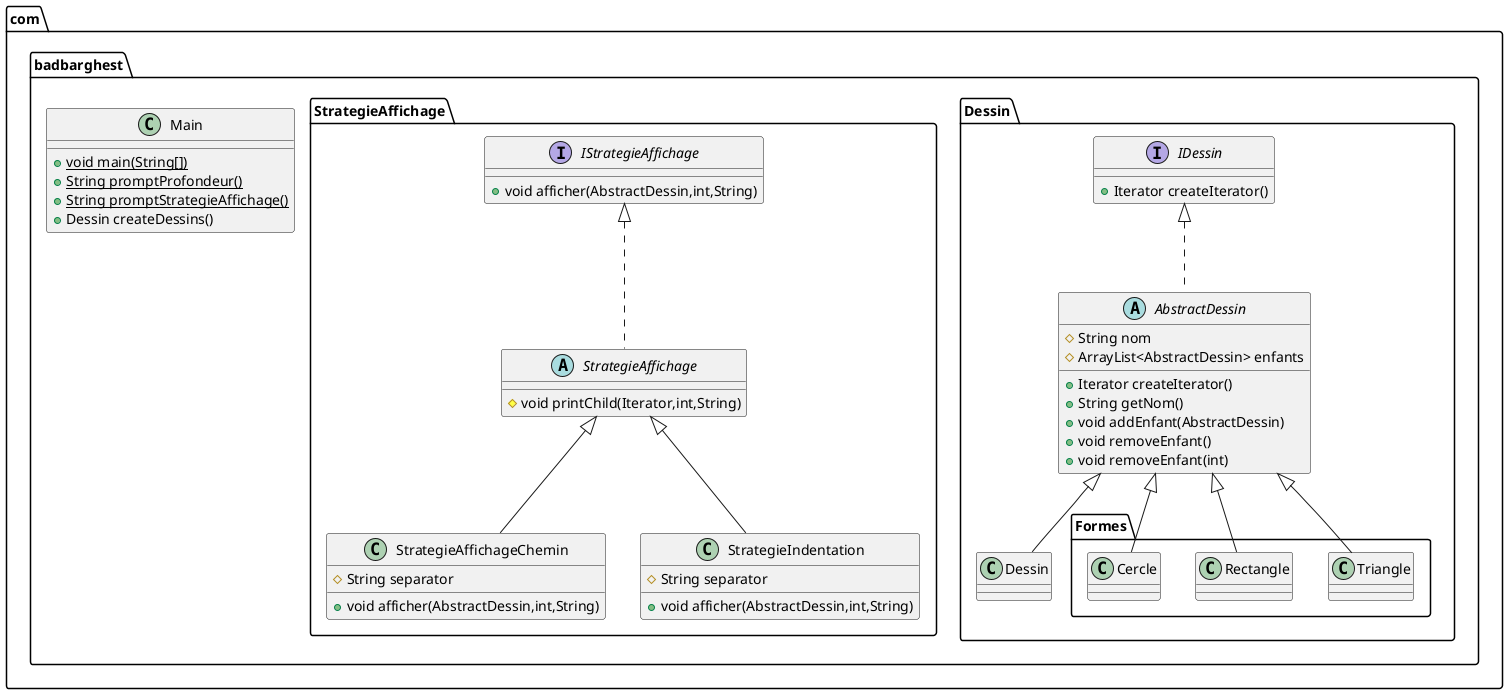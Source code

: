 @startuml
class com.badbarghest.Dessin.Formes.Triangle {
}
abstract class com.badbarghest.Dessin.AbstractDessin {
# String nom
# ArrayList<AbstractDessin> enfants
+ Iterator createIterator()
+ String getNom()
+ void addEnfant(AbstractDessin)
+ void removeEnfant()
+ void removeEnfant(int)
}


abstract class com.badbarghest.StrategieAffichage.StrategieAffichage {
# void printChild(Iterator,int,String)
}

class com.badbarghest.StrategieAffichage.StrategieAffichageChemin {
# String separator
+ void afficher(AbstractDessin,int,String)
}


interface com.badbarghest.StrategieAffichage.IStrategieAffichage {
+ void afficher(AbstractDessin,int,String)
}

interface com.badbarghest.Dessin.IDessin {
+ Iterator createIterator()
}

class com.badbarghest.StrategieAffichage.StrategieIndentation {
# String separator
+ void afficher(AbstractDessin,int,String)
}


class com.badbarghest.Dessin.Formes.Rectangle {
}
class com.badbarghest.Main {
+ {static} void main(String[])
+ {static} String promptProfondeur()
+ {static} String promptStrategieAffichage()
+ Dessin createDessins()
}

class com.badbarghest.Dessin.Formes.Cercle {
}
class com.badbarghest.Dessin.Dessin {
}


com.badbarghest.Dessin.AbstractDessin <|-- com.badbarghest.Dessin.Formes.Triangle
com.badbarghest.Dessin.IDessin <|.. com.badbarghest.Dessin.AbstractDessin
com.badbarghest.StrategieAffichage.IStrategieAffichage <|.. com.badbarghest.StrategieAffichage.StrategieAffichage
com.badbarghest.StrategieAffichage.StrategieAffichage <|-- com.badbarghest.StrategieAffichage.StrategieAffichageChemin
com.badbarghest.StrategieAffichage.StrategieAffichage <|-- com.badbarghest.StrategieAffichage.StrategieIndentation
com.badbarghest.Dessin.AbstractDessin <|-- com.badbarghest.Dessin.Formes.Rectangle
com.badbarghest.Dessin.AbstractDessin <|-- com.badbarghest.Dessin.Formes.Cercle
com.badbarghest.Dessin.AbstractDessin <|-- com.badbarghest.Dessin.Dessin
@enduml